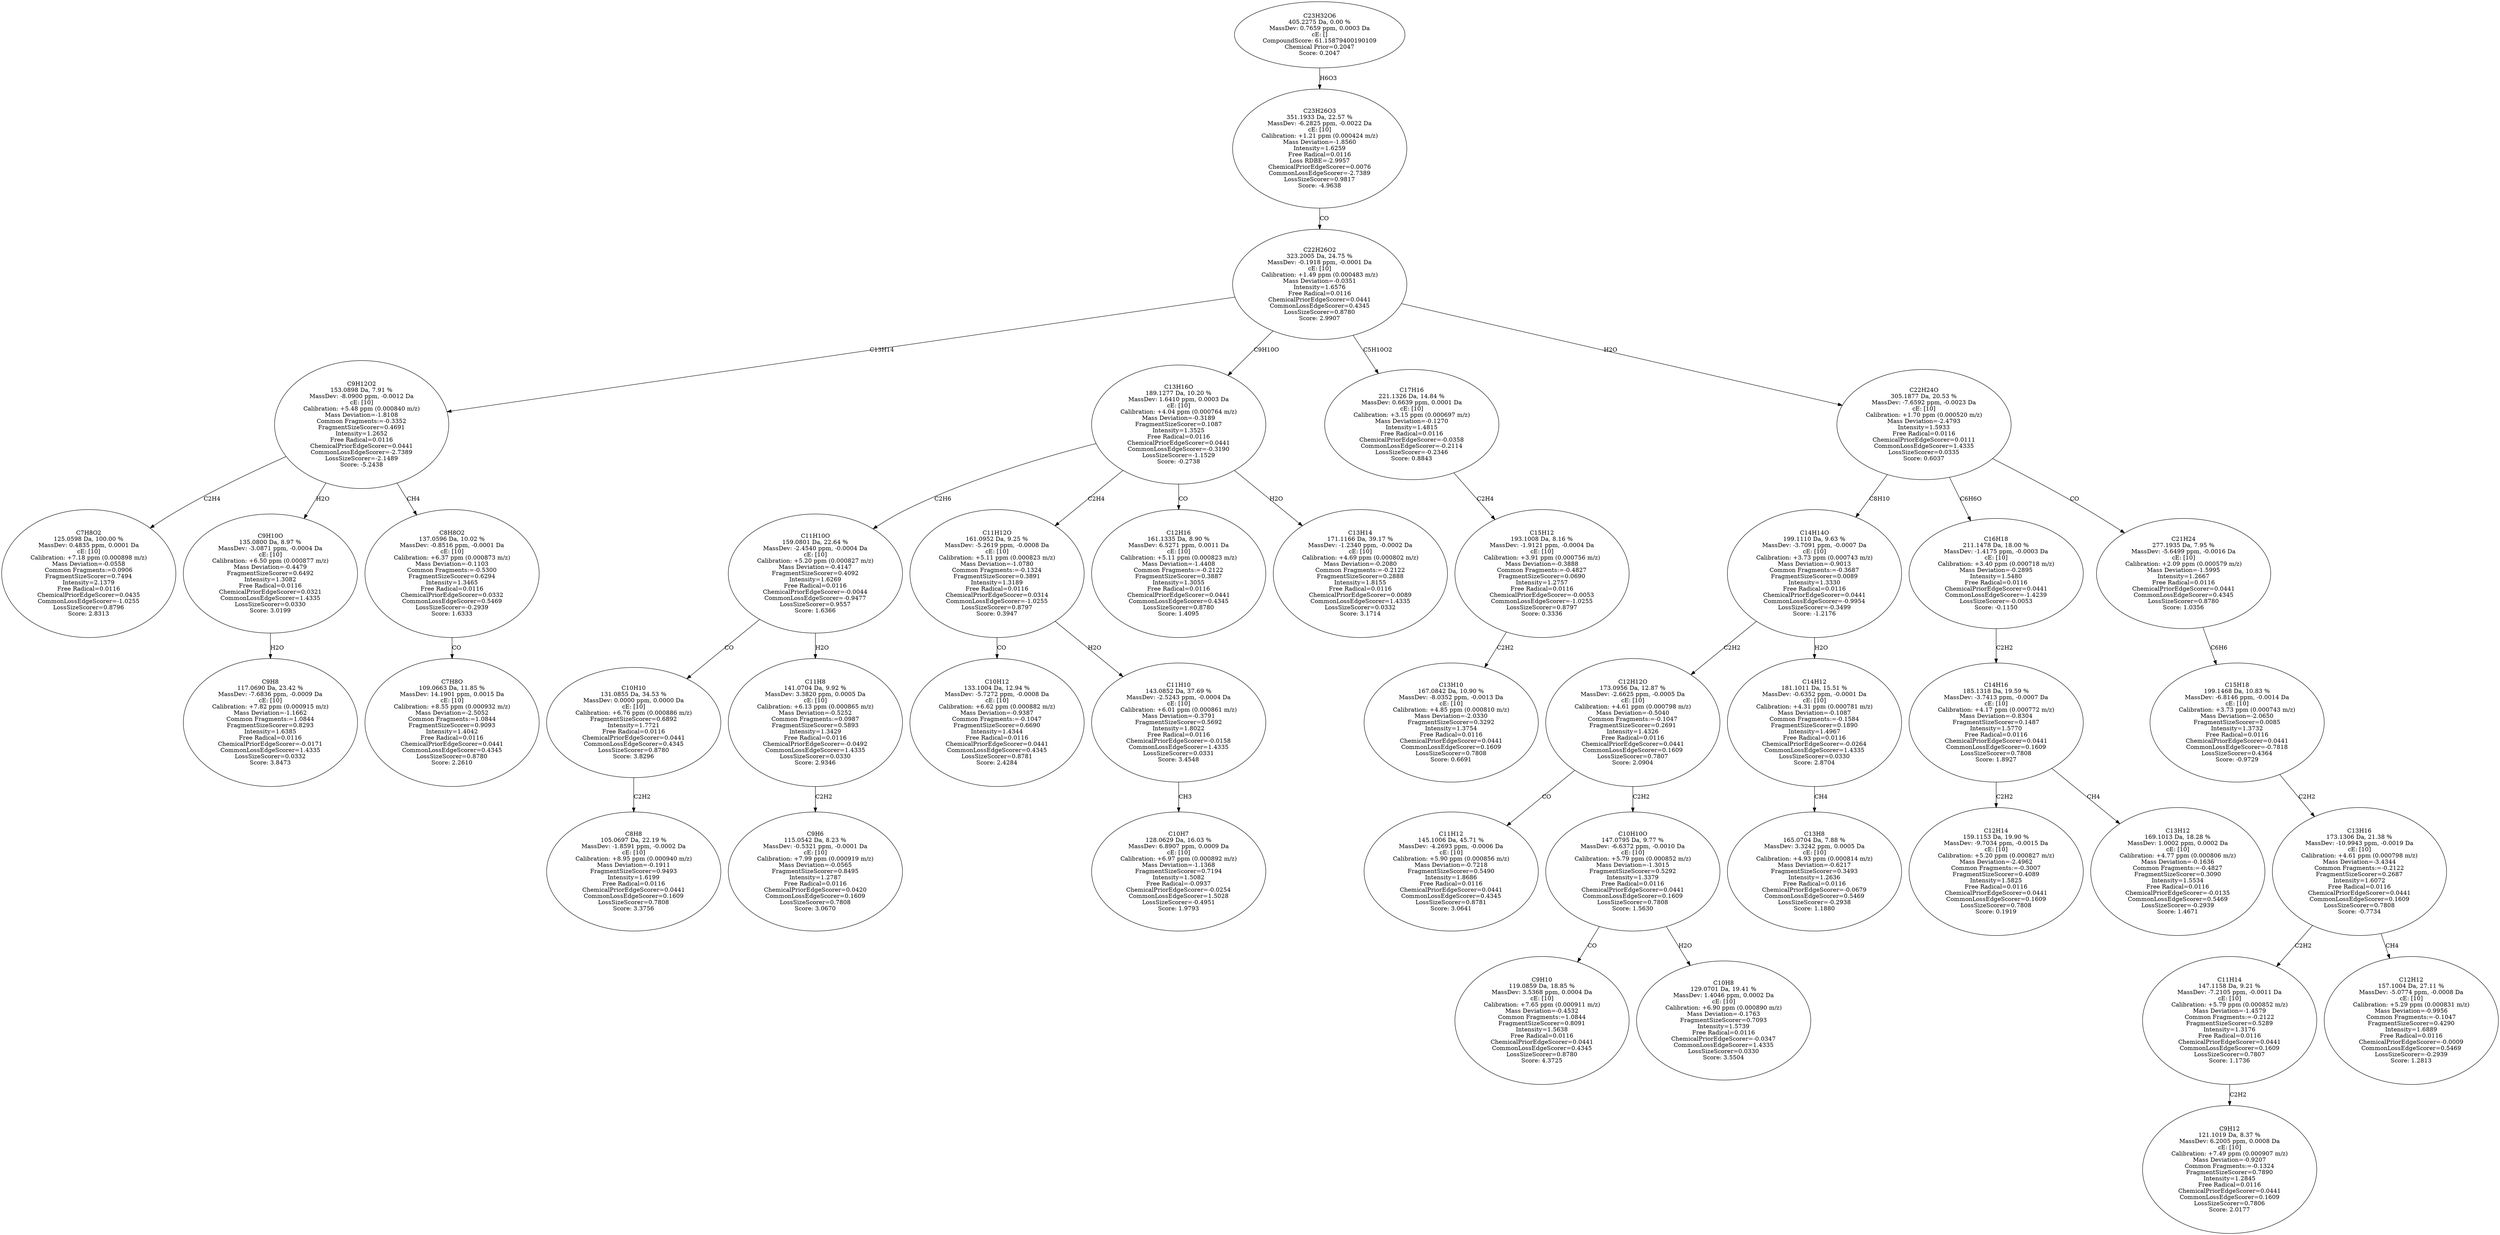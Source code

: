 strict digraph {
v1 [label="C7H8O2\n125.0598 Da, 100.00 %\nMassDev: 0.4835 ppm, 0.0001 Da\ncE: [10]\nCalibration: +7.18 ppm (0.000898 m/z)\nMass Deviation=-0.0558\nCommon Fragments:=0.0906\nFragmentSizeScorer=0.7494\nIntensity=2.1379\nFree Radical=0.0116\nChemicalPriorEdgeScorer=0.0435\nCommonLossEdgeScorer=-1.0255\nLossSizeScorer=0.8796\nScore: 2.8313"];
v2 [label="C9H8\n117.0690 Da, 23.42 %\nMassDev: -7.6836 ppm, -0.0009 Da\ncE: [10]\nCalibration: +7.82 ppm (0.000915 m/z)\nMass Deviation=-1.1662\nCommon Fragments:=1.0844\nFragmentSizeScorer=0.8293\nIntensity=1.6385\nFree Radical=0.0116\nChemicalPriorEdgeScorer=-0.0171\nCommonLossEdgeScorer=1.4335\nLossSizeScorer=0.0332\nScore: 3.8473"];
v3 [label="C9H10O\n135.0800 Da, 8.97 %\nMassDev: -3.0871 ppm, -0.0004 Da\ncE: [10]\nCalibration: +6.50 ppm (0.000877 m/z)\nMass Deviation=-0.4479\nFragmentSizeScorer=0.6492\nIntensity=1.3082\nFree Radical=0.0116\nChemicalPriorEdgeScorer=0.0321\nCommonLossEdgeScorer=1.4335\nLossSizeScorer=0.0330\nScore: 3.0199"];
v4 [label="C7H8O\n109.0663 Da, 11.85 %\nMassDev: 14.1901 ppm, 0.0015 Da\ncE: [10]\nCalibration: +8.55 ppm (0.000932 m/z)\nMass Deviation=-2.5052\nCommon Fragments:=1.0844\nFragmentSizeScorer=0.9093\nIntensity=1.4042\nFree Radical=0.0116\nChemicalPriorEdgeScorer=0.0441\nCommonLossEdgeScorer=0.4345\nLossSizeScorer=0.8780\nScore: 2.2610"];
v5 [label="C8H8O2\n137.0596 Da, 10.02 %\nMassDev: -0.8516 ppm, -0.0001 Da\ncE: [10]\nCalibration: +6.37 ppm (0.000873 m/z)\nMass Deviation=-0.1103\nCommon Fragments:=-0.5300\nFragmentSizeScorer=0.6294\nIntensity=1.3465\nFree Radical=0.0116\nChemicalPriorEdgeScorer=0.0332\nCommonLossEdgeScorer=0.5469\nLossSizeScorer=-0.2939\nScore: 1.6333"];
v6 [label="C9H12O2\n153.0898 Da, 7.91 %\nMassDev: -8.0900 ppm, -0.0012 Da\ncE: [10]\nCalibration: +5.48 ppm (0.000840 m/z)\nMass Deviation=-1.8108\nCommon Fragments:=-0.3352\nFragmentSizeScorer=0.4691\nIntensity=1.2652\nFree Radical=0.0116\nChemicalPriorEdgeScorer=0.0441\nCommonLossEdgeScorer=-2.7389\nLossSizeScorer=-2.1489\nScore: -5.2438"];
v7 [label="C8H8\n105.0697 Da, 22.19 %\nMassDev: -1.8591 ppm, -0.0002 Da\ncE: [10]\nCalibration: +8.95 ppm (0.000940 m/z)\nMass Deviation=-0.1911\nFragmentSizeScorer=0.9493\nIntensity=1.6199\nFree Radical=0.0116\nChemicalPriorEdgeScorer=0.0441\nCommonLossEdgeScorer=0.1609\nLossSizeScorer=0.7808\nScore: 3.3756"];
v8 [label="C10H10\n131.0855 Da, 34.53 %\nMassDev: 0.0000 ppm, 0.0000 Da\ncE: [10]\nCalibration: +6.76 ppm (0.000886 m/z)\nFragmentSizeScorer=0.6892\nIntensity=1.7721\nFree Radical=0.0116\nChemicalPriorEdgeScorer=0.0441\nCommonLossEdgeScorer=0.4345\nLossSizeScorer=0.8780\nScore: 3.8296"];
v9 [label="C9H6\n115.0542 Da, 8.23 %\nMassDev: -0.5321 ppm, -0.0001 Da\ncE: [10]\nCalibration: +7.99 ppm (0.000919 m/z)\nMass Deviation=-0.0565\nFragmentSizeScorer=0.8495\nIntensity=1.2787\nFree Radical=0.0116\nChemicalPriorEdgeScorer=0.0420\nCommonLossEdgeScorer=0.1609\nLossSizeScorer=0.7808\nScore: 3.0670"];
v10 [label="C11H8\n141.0704 Da, 9.92 %\nMassDev: 3.3820 ppm, 0.0005 Da\ncE: [10]\nCalibration: +6.13 ppm (0.000865 m/z)\nMass Deviation=-0.5252\nCommon Fragments:=0.0987\nFragmentSizeScorer=0.5893\nIntensity=1.3429\nFree Radical=0.0116\nChemicalPriorEdgeScorer=-0.0492\nCommonLossEdgeScorer=1.4335\nLossSizeScorer=0.0330\nScore: 2.9346"];
v11 [label="C11H10O\n159.0801 Da, 22.64 %\nMassDev: -2.4540 ppm, -0.0004 Da\ncE: [10]\nCalibration: +5.20 ppm (0.000827 m/z)\nMass Deviation=-0.4147\nFragmentSizeScorer=0.4092\nIntensity=1.6269\nFree Radical=0.0116\nChemicalPriorEdgeScorer=-0.0044\nCommonLossEdgeScorer=-0.9477\nLossSizeScorer=0.9557\nScore: 1.6366"];
v12 [label="C10H12\n133.1004 Da, 12.94 %\nMassDev: -5.7272 ppm, -0.0008 Da\ncE: [10]\nCalibration: +6.62 ppm (0.000882 m/z)\nMass Deviation=-0.9387\nCommon Fragments:=-0.1047\nFragmentSizeScorer=0.6690\nIntensity=1.4344\nFree Radical=0.0116\nChemicalPriorEdgeScorer=0.0441\nCommonLossEdgeScorer=0.4345\nLossSizeScorer=0.8781\nScore: 2.4284"];
v13 [label="C10H7\n128.0629 Da, 16.03 %\nMassDev: 6.8907 ppm, 0.0009 Da\ncE: [10]\nCalibration: +6.97 ppm (0.000892 m/z)\nMass Deviation=-1.1368\nFragmentSizeScorer=0.7194\nIntensity=1.5082\nFree Radical=-0.0937\nChemicalPriorEdgeScorer=-0.0254\nCommonLossEdgeScorer=1.5028\nLossSizeScorer=-0.4951\nScore: 1.9793"];
v14 [label="C11H10\n143.0852 Da, 37.69 %\nMassDev: -2.5243 ppm, -0.0004 Da\ncE: [10]\nCalibration: +6.01 ppm (0.000861 m/z)\nMass Deviation=-0.3791\nFragmentSizeScorer=0.5692\nIntensity=1.8022\nFree Radical=0.0116\nChemicalPriorEdgeScorer=-0.0158\nCommonLossEdgeScorer=1.4335\nLossSizeScorer=0.0331\nScore: 3.4548"];
v15 [label="C11H12O\n161.0952 Da, 9.25 %\nMassDev: -5.2619 ppm, -0.0008 Da\ncE: [10]\nCalibration: +5.11 ppm (0.000823 m/z)\nMass Deviation=-1.0780\nCommon Fragments:=-0.1324\nFragmentSizeScorer=0.3891\nIntensity=1.3189\nFree Radical=0.0116\nChemicalPriorEdgeScorer=0.0314\nCommonLossEdgeScorer=-1.0255\nLossSizeScorer=0.8797\nScore: 0.3947"];
v16 [label="C12H16\n161.1335 Da, 8.90 %\nMassDev: 6.5271 ppm, 0.0011 Da\ncE: [10]\nCalibration: +5.11 ppm (0.000823 m/z)\nMass Deviation=-1.4408\nCommon Fragments:=-0.2122\nFragmentSizeScorer=0.3887\nIntensity=1.3055\nFree Radical=0.0116\nChemicalPriorEdgeScorer=0.0441\nCommonLossEdgeScorer=0.4345\nLossSizeScorer=0.8780\nScore: 1.4095"];
v17 [label="C13H14\n171.1166 Da, 39.17 %\nMassDev: -1.2340 ppm, -0.0002 Da\ncE: [10]\nCalibration: +4.69 ppm (0.000802 m/z)\nMass Deviation=-0.2080\nCommon Fragments:=-0.2122\nFragmentSizeScorer=0.2888\nIntensity=1.8155\nFree Radical=0.0116\nChemicalPriorEdgeScorer=0.0089\nCommonLossEdgeScorer=1.4335\nLossSizeScorer=0.0332\nScore: 3.1714"];
v18 [label="C13H16O\n189.1277 Da, 10.20 %\nMassDev: 1.6410 ppm, 0.0003 Da\ncE: [10]\nCalibration: +4.04 ppm (0.000764 m/z)\nMass Deviation=-0.3189\nFragmentSizeScorer=0.1087\nIntensity=1.3525\nFree Radical=0.0116\nChemicalPriorEdgeScorer=0.0441\nCommonLossEdgeScorer=-0.3190\nLossSizeScorer=-1.1529\nScore: -0.2738"];
v19 [label="C13H10\n167.0842 Da, 10.90 %\nMassDev: -8.0352 ppm, -0.0013 Da\ncE: [10]\nCalibration: +4.85 ppm (0.000810 m/z)\nMass Deviation=-2.0330\nFragmentSizeScorer=0.3292\nIntensity=1.3754\nFree Radical=0.0116\nChemicalPriorEdgeScorer=0.0441\nCommonLossEdgeScorer=0.1609\nLossSizeScorer=0.7808\nScore: 0.6691"];
v20 [label="C15H12\n193.1008 Da, 8.16 %\nMassDev: -1.9121 ppm, -0.0004 Da\ncE: [10]\nCalibration: +3.91 ppm (0.000756 m/z)\nMass Deviation=-0.3888\nCommon Fragments:=-0.4827\nFragmentSizeScorer=0.0690\nIntensity=1.2757\nFree Radical=0.0116\nChemicalPriorEdgeScorer=-0.0053\nCommonLossEdgeScorer=-1.0255\nLossSizeScorer=0.8797\nScore: 0.3336"];
v21 [label="C17H16\n221.1326 Da, 14.84 %\nMassDev: 0.6639 ppm, 0.0001 Da\ncE: [10]\nCalibration: +3.15 ppm (0.000697 m/z)\nMass Deviation=-0.1270\nIntensity=1.4815\nFree Radical=0.0116\nChemicalPriorEdgeScorer=-0.0358\nCommonLossEdgeScorer=-0.2114\nLossSizeScorer=-0.2346\nScore: 0.8843"];
v22 [label="C11H12\n145.1006 Da, 45.71 %\nMassDev: -4.2693 ppm, -0.0006 Da\ncE: [10]\nCalibration: +5.90 ppm (0.000856 m/z)\nMass Deviation=-0.7218\nFragmentSizeScorer=0.5490\nIntensity=1.8686\nFree Radical=0.0116\nChemicalPriorEdgeScorer=0.0441\nCommonLossEdgeScorer=0.4345\nLossSizeScorer=0.8781\nScore: 3.0641"];
v23 [label="C9H10\n119.0859 Da, 18.85 %\nMassDev: 3.5368 ppm, 0.0004 Da\ncE: [10]\nCalibration: +7.65 ppm (0.000911 m/z)\nMass Deviation=-0.4532\nCommon Fragments:=1.0844\nFragmentSizeScorer=0.8091\nIntensity=1.5638\nFree Radical=0.0116\nChemicalPriorEdgeScorer=0.0441\nCommonLossEdgeScorer=0.4345\nLossSizeScorer=0.8780\nScore: 4.3725"];
v24 [label="C10H8\n129.0701 Da, 19.41 %\nMassDev: 1.4046 ppm, 0.0002 Da\ncE: [10]\nCalibration: +6.90 ppm (0.000890 m/z)\nMass Deviation=-0.1763\nFragmentSizeScorer=0.7093\nIntensity=1.5739\nFree Radical=0.0116\nChemicalPriorEdgeScorer=-0.0347\nCommonLossEdgeScorer=1.4335\nLossSizeScorer=0.0330\nScore: 3.5504"];
v25 [label="C10H10O\n147.0795 Da, 9.77 %\nMassDev: -6.6372 ppm, -0.0010 Da\ncE: [10]\nCalibration: +5.79 ppm (0.000852 m/z)\nMass Deviation=-1.3015\nFragmentSizeScorer=0.5292\nIntensity=1.3379\nFree Radical=0.0116\nChemicalPriorEdgeScorer=0.0441\nCommonLossEdgeScorer=0.1609\nLossSizeScorer=0.7808\nScore: 1.5630"];
v26 [label="C12H12O\n173.0956 Da, 12.87 %\nMassDev: -2.6625 ppm, -0.0005 Da\ncE: [10]\nCalibration: +4.61 ppm (0.000798 m/z)\nMass Deviation=-0.5040\nCommon Fragments:=-0.1047\nFragmentSizeScorer=0.2691\nIntensity=1.4326\nFree Radical=0.0116\nChemicalPriorEdgeScorer=0.0441\nCommonLossEdgeScorer=0.1609\nLossSizeScorer=0.7807\nScore: 2.0904"];
v27 [label="C13H8\n165.0704 Da, 7.88 %\nMassDev: 3.3242 ppm, 0.0005 Da\ncE: [10]\nCalibration: +4.93 ppm (0.000814 m/z)\nMass Deviation=-0.6217\nFragmentSizeScorer=0.3493\nIntensity=1.2636\nFree Radical=0.0116\nChemicalPriorEdgeScorer=-0.0679\nCommonLossEdgeScorer=0.5469\nLossSizeScorer=-0.2938\nScore: 1.1880"];
v28 [label="C14H12\n181.1011 Da, 15.51 %\nMassDev: -0.6352 ppm, -0.0001 Da\ncE: [10]\nCalibration: +4.31 ppm (0.000781 m/z)\nMass Deviation=-0.1087\nCommon Fragments:=-0.1584\nFragmentSizeScorer=0.1890\nIntensity=1.4967\nFree Radical=0.0116\nChemicalPriorEdgeScorer=-0.0264\nCommonLossEdgeScorer=1.4335\nLossSizeScorer=0.0330\nScore: 2.8704"];
v29 [label="C14H14O\n199.1110 Da, 9.63 %\nMassDev: -3.7091 ppm, -0.0007 Da\ncE: [10]\nCalibration: +3.73 ppm (0.000743 m/z)\nMass Deviation=-0.9013\nCommon Fragments:=-0.3687\nFragmentSizeScorer=0.0089\nIntensity=1.3330\nFree Radical=0.0116\nChemicalPriorEdgeScorer=0.0441\nCommonLossEdgeScorer=-0.9954\nLossSizeScorer=-0.3499\nScore: -1.2176"];
v30 [label="C12H14\n159.1153 Da, 19.90 %\nMassDev: -9.7034 ppm, -0.0015 Da\ncE: [10]\nCalibration: +5.20 ppm (0.000827 m/z)\nMass Deviation=-2.4962\nCommon Fragments:=-0.3007\nFragmentSizeScorer=0.4089\nIntensity=1.5825\nFree Radical=0.0116\nChemicalPriorEdgeScorer=0.0441\nCommonLossEdgeScorer=0.1609\nLossSizeScorer=0.7808\nScore: 0.1919"];
v31 [label="C13H12\n169.1013 Da, 18.28 %\nMassDev: 1.0002 ppm, 0.0002 Da\ncE: [10]\nCalibration: +4.77 ppm (0.000806 m/z)\nMass Deviation=-0.1636\nCommon Fragments:=-0.4827\nFragmentSizeScorer=0.3090\nIntensity=1.5534\nFree Radical=0.0116\nChemicalPriorEdgeScorer=-0.0135\nCommonLossEdgeScorer=0.5469\nLossSizeScorer=-0.2939\nScore: 1.4671"];
v32 [label="C14H16\n185.1318 Da, 19.59 %\nMassDev: -3.7413 ppm, -0.0007 Da\ncE: [10]\nCalibration: +4.17 ppm (0.000772 m/z)\nMass Deviation=-0.8304\nFragmentSizeScorer=0.1487\nIntensity=1.5770\nFree Radical=0.0116\nChemicalPriorEdgeScorer=0.0441\nCommonLossEdgeScorer=0.1609\nLossSizeScorer=0.7808\nScore: 1.8927"];
v33 [label="C16H18\n211.1478 Da, 18.00 %\nMassDev: -1.4175 ppm, -0.0003 Da\ncE: [10]\nCalibration: +3.40 ppm (0.000718 m/z)\nMass Deviation=-0.2895\nIntensity=1.5480\nFree Radical=0.0116\nChemicalPriorEdgeScorer=0.0441\nCommonLossEdgeScorer=-1.4239\nLossSizeScorer=-0.0053\nScore: -0.1150"];
v34 [label="C9H12\n121.1019 Da, 8.37 %\nMassDev: 6.2005 ppm, 0.0008 Da\ncE: [10]\nCalibration: +7.49 ppm (0.000907 m/z)\nMass Deviation=-0.9207\nCommon Fragments:=-0.1324\nFragmentSizeScorer=0.7890\nIntensity=1.2845\nFree Radical=0.0116\nChemicalPriorEdgeScorer=0.0441\nCommonLossEdgeScorer=0.1609\nLossSizeScorer=0.7806\nScore: 2.0177"];
v35 [label="C11H14\n147.1158 Da, 9.21 %\nMassDev: -7.2105 ppm, -0.0011 Da\ncE: [10]\nCalibration: +5.79 ppm (0.000852 m/z)\nMass Deviation=-1.4579\nCommon Fragments:=-0.2122\nFragmentSizeScorer=0.5289\nIntensity=1.3176\nFree Radical=0.0116\nChemicalPriorEdgeScorer=0.0441\nCommonLossEdgeScorer=0.1609\nLossSizeScorer=0.7807\nScore: 1.1736"];
v36 [label="C12H12\n157.1004 Da, 27.11 %\nMassDev: -5.0774 ppm, -0.0008 Da\ncE: [10]\nCalibration: +5.29 ppm (0.000831 m/z)\nMass Deviation=-0.9956\nCommon Fragments:=-0.1047\nFragmentSizeScorer=0.4290\nIntensity=1.6889\nFree Radical=0.0116\nChemicalPriorEdgeScorer=-0.0009\nCommonLossEdgeScorer=0.5469\nLossSizeScorer=-0.2939\nScore: 1.2813"];
v37 [label="C13H16\n173.1306 Da, 21.38 %\nMassDev: -10.9943 ppm, -0.0019 Da\ncE: [10]\nCalibration: +4.61 ppm (0.000798 m/z)\nMass Deviation=-3.4344\nCommon Fragments:=-0.2122\nFragmentSizeScorer=0.2687\nIntensity=1.6072\nFree Radical=0.0116\nChemicalPriorEdgeScorer=0.0441\nCommonLossEdgeScorer=0.1609\nLossSizeScorer=0.7808\nScore: -0.7734"];
v38 [label="C15H18\n199.1468 Da, 10.83 %\nMassDev: -6.8146 ppm, -0.0014 Da\ncE: [10]\nCalibration: +3.73 ppm (0.000743 m/z)\nMass Deviation=-2.0650\nFragmentSizeScorer=0.0085\nIntensity=1.3732\nFree Radical=0.0116\nChemicalPriorEdgeScorer=0.0441\nCommonLossEdgeScorer=-0.7818\nLossSizeScorer=0.4364\nScore: -0.9729"];
v39 [label="C21H24\n277.1935 Da, 7.95 %\nMassDev: -5.6499 ppm, -0.0016 Da\ncE: [10]\nCalibration: +2.09 ppm (0.000579 m/z)\nMass Deviation=-1.5995\nIntensity=1.2667\nFree Radical=0.0116\nChemicalPriorEdgeScorer=0.0441\nCommonLossEdgeScorer=0.4345\nLossSizeScorer=0.8780\nScore: 1.0356"];
v40 [label="C22H24O\n305.1877 Da, 20.53 %\nMassDev: -7.6592 ppm, -0.0023 Da\ncE: [10]\nCalibration: +1.70 ppm (0.000520 m/z)\nMass Deviation=-2.4793\nIntensity=1.5933\nFree Radical=0.0116\nChemicalPriorEdgeScorer=0.0111\nCommonLossEdgeScorer=1.4335\nLossSizeScorer=0.0335\nScore: 0.6037"];
v41 [label="C22H26O2\n323.2005 Da, 24.75 %\nMassDev: -0.1918 ppm, -0.0001 Da\ncE: [10]\nCalibration: +1.49 ppm (0.000483 m/z)\nMass Deviation=-0.0351\nIntensity=1.6576\nFree Radical=0.0116\nChemicalPriorEdgeScorer=0.0441\nCommonLossEdgeScorer=0.4345\nLossSizeScorer=0.8780\nScore: 2.9907"];
v42 [label="C23H26O3\n351.1933 Da, 22.57 %\nMassDev: -6.2825 ppm, -0.0022 Da\ncE: [10]\nCalibration: +1.21 ppm (0.000424 m/z)\nMass Deviation=-1.8560\nIntensity=1.6259\nFree Radical=0.0116\nLoss RDBE=-2.9957\nChemicalPriorEdgeScorer=0.0076\nCommonLossEdgeScorer=-2.7389\nLossSizeScorer=0.9817\nScore: -4.9638"];
v43 [label="C23H32O6\n405.2275 Da, 0.00 %\nMassDev: 0.7659 ppm, 0.0003 Da\ncE: []\nCompoundScore: 61.15879400190109\nChemical Prior=0.2047\nScore: 0.2047"];
v6 -> v1 [label="C2H4"];
v3 -> v2 [label="H2O"];
v6 -> v3 [label="H2O"];
v5 -> v4 [label="CO"];
v6 -> v5 [label="CH4"];
v41 -> v6 [label="C13H14"];
v8 -> v7 [label="C2H2"];
v11 -> v8 [label="CO"];
v10 -> v9 [label="C2H2"];
v11 -> v10 [label="H2O"];
v18 -> v11 [label="C2H6"];
v15 -> v12 [label="CO"];
v14 -> v13 [label="CH3"];
v15 -> v14 [label="H2O"];
v18 -> v15 [label="C2H4"];
v18 -> v16 [label="CO"];
v18 -> v17 [label="H2O"];
v41 -> v18 [label="C9H10O"];
v20 -> v19 [label="C2H2"];
v21 -> v20 [label="C2H4"];
v41 -> v21 [label="C5H10O2"];
v26 -> v22 [label="CO"];
v25 -> v23 [label="CO"];
v25 -> v24 [label="H2O"];
v26 -> v25 [label="C2H2"];
v29 -> v26 [label="C2H2"];
v28 -> v27 [label="CH4"];
v29 -> v28 [label="H2O"];
v40 -> v29 [label="C8H10"];
v32 -> v30 [label="C2H2"];
v32 -> v31 [label="CH4"];
v33 -> v32 [label="C2H2"];
v40 -> v33 [label="C6H6O"];
v35 -> v34 [label="C2H2"];
v37 -> v35 [label="C2H2"];
v37 -> v36 [label="CH4"];
v38 -> v37 [label="C2H2"];
v39 -> v38 [label="C6H6"];
v40 -> v39 [label="CO"];
v41 -> v40 [label="H2O"];
v42 -> v41 [label="CO"];
v43 -> v42 [label="H6O3"];
}